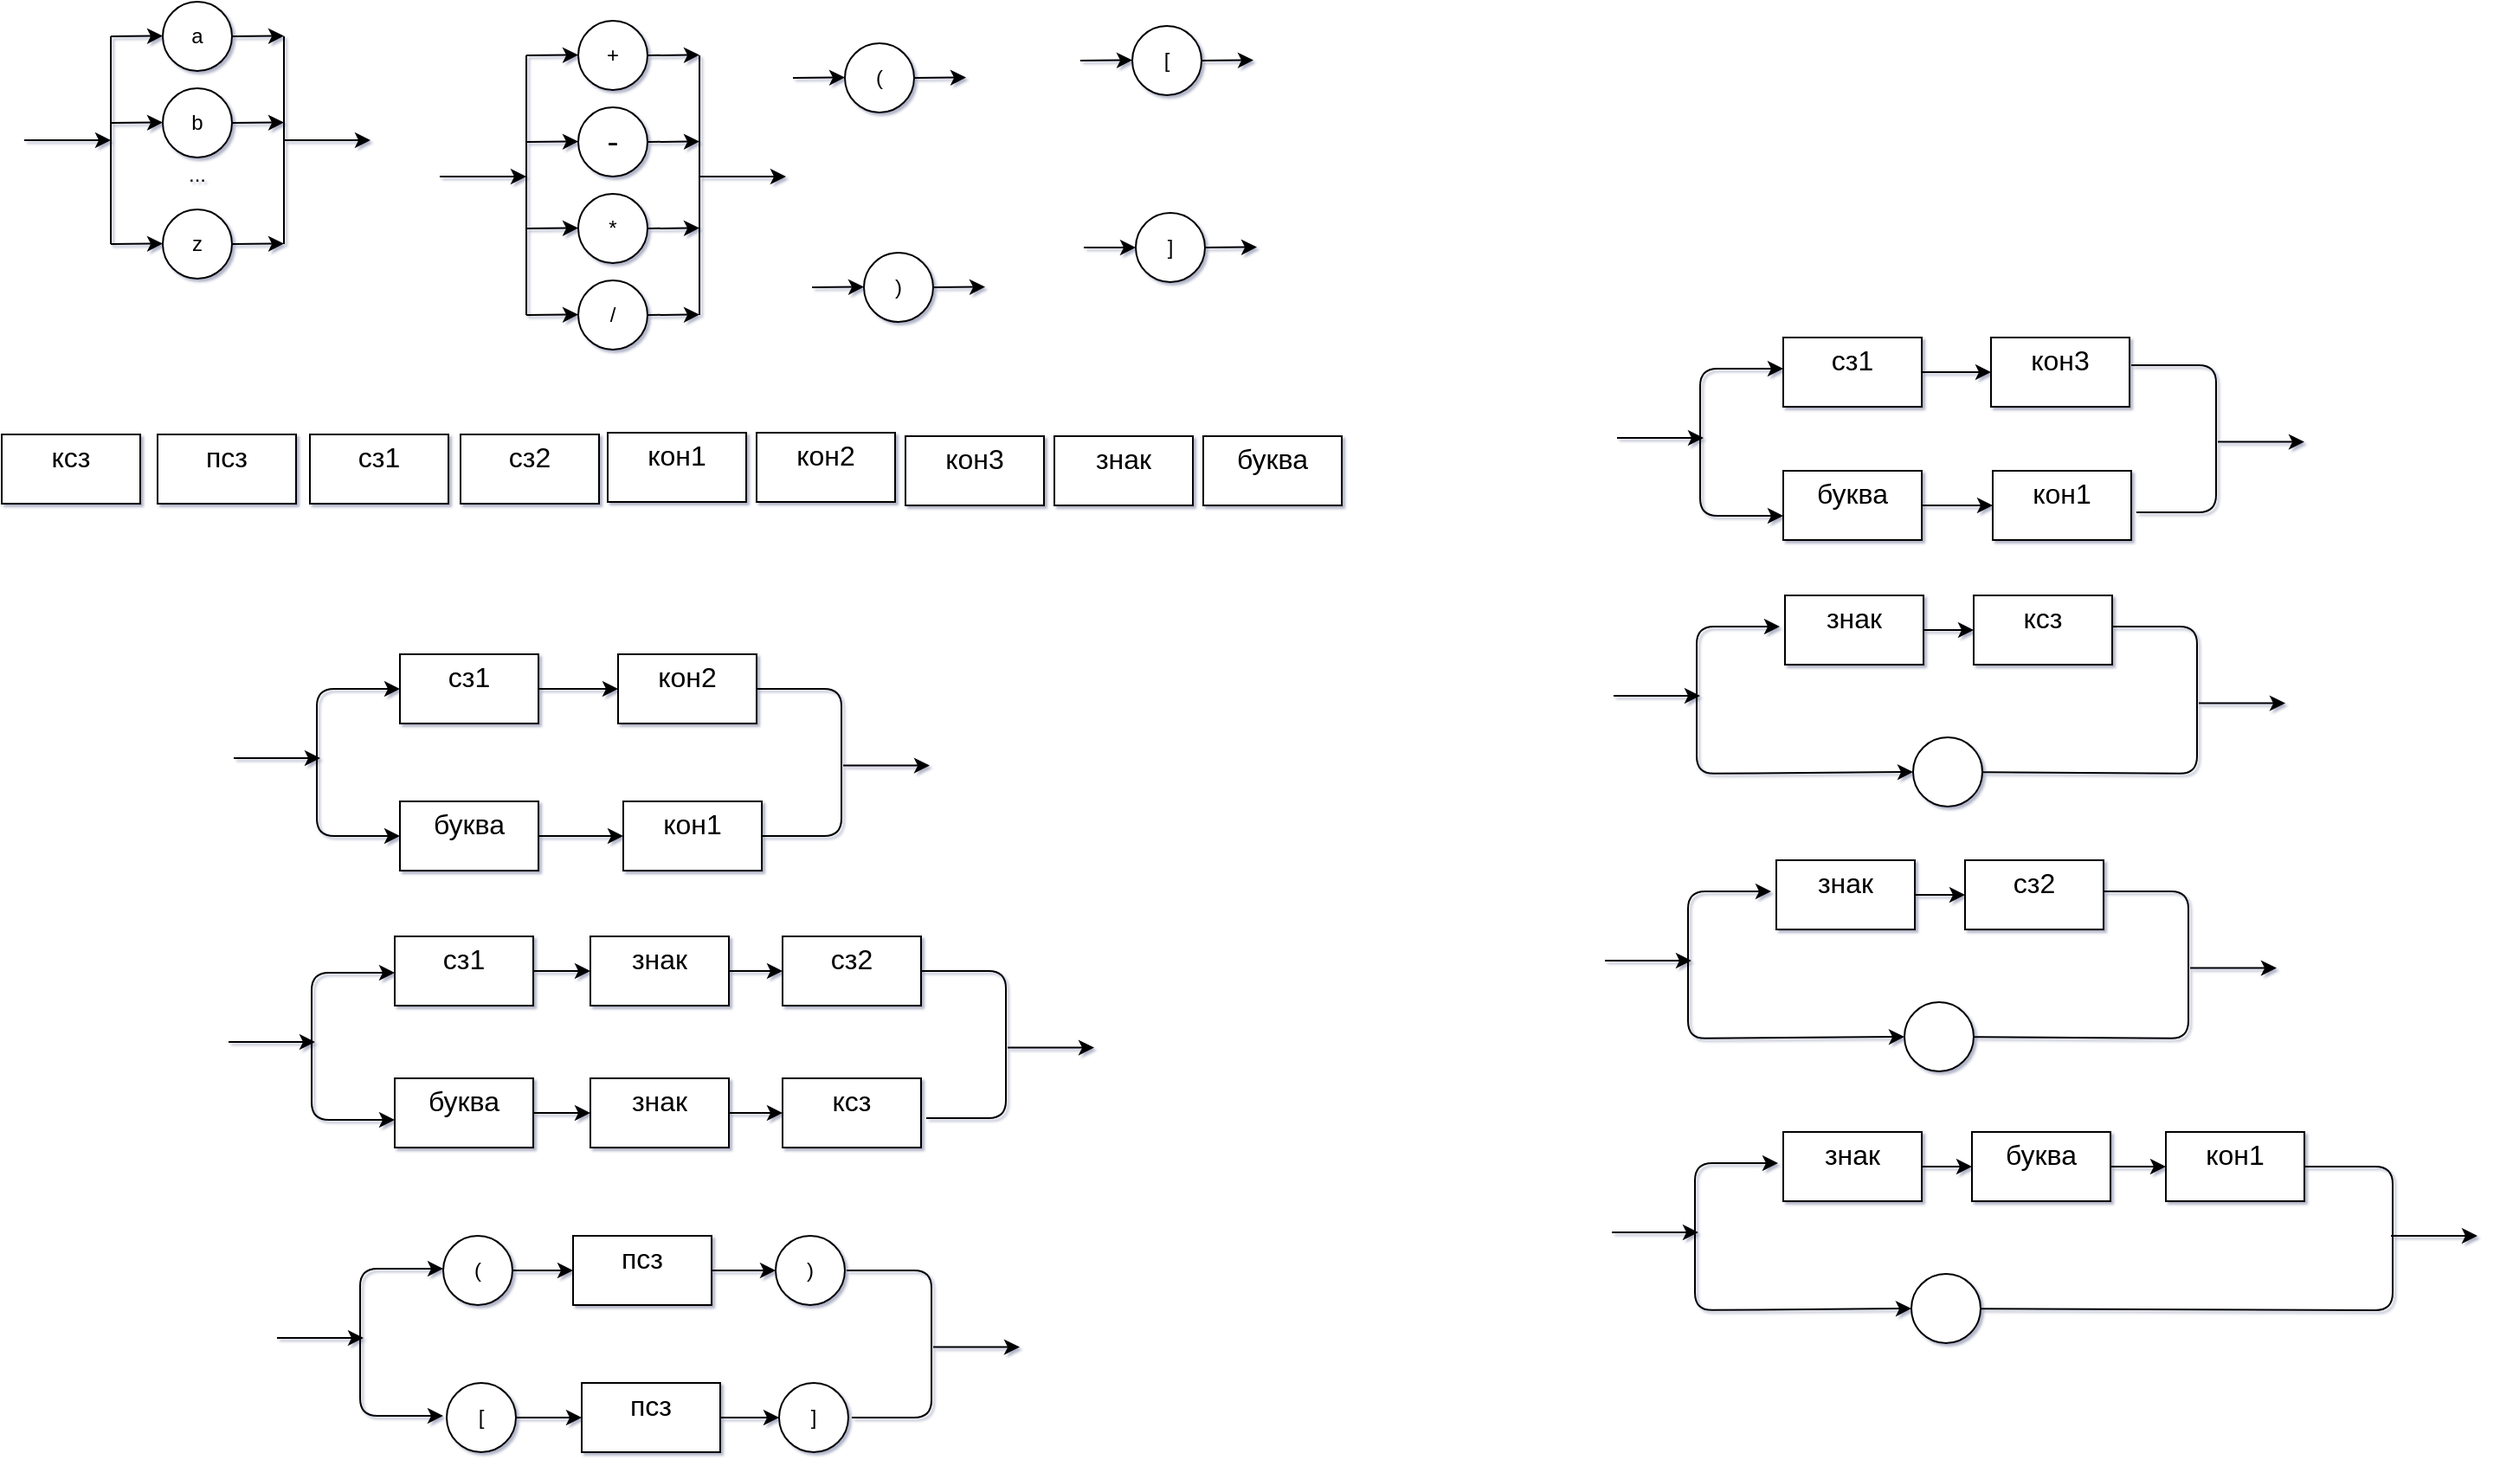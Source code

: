 <mxfile version="13.7.9" type="device"><diagram id="ZAW_GdzVcQ3ZPwXoO_nk" name="Page-1"><mxGraphModel dx="2426" dy="1402" grid="0" gridSize="10" guides="1" tooltips="1" connect="1" arrows="1" fold="1" page="1" pageScale="1" pageWidth="827" pageHeight="1169" math="0" shadow="1"><root><mxCell id="0"/><mxCell id="1" parent="0"/><mxCell id="lDn0PzPbqLueMXr40_GQ-1" value="a" style="ellipse;whiteSpace=wrap;html=1;aspect=fixed;" parent="1" vertex="1"><mxGeometry x="120" y="40" width="40" height="40" as="geometry"/></mxCell><mxCell id="lDn0PzPbqLueMXr40_GQ-2" value="b" style="ellipse;whiteSpace=wrap;html=1;aspect=fixed;" parent="1" vertex="1"><mxGeometry x="120" y="90" width="40" height="40" as="geometry"/></mxCell><mxCell id="lDn0PzPbqLueMXr40_GQ-3" value="z" style="ellipse;whiteSpace=wrap;html=1;aspect=fixed;" parent="1" vertex="1"><mxGeometry x="120" y="160" width="40" height="40" as="geometry"/></mxCell><mxCell id="lDn0PzPbqLueMXr40_GQ-4" value="+" style="ellipse;whiteSpace=wrap;html=1;aspect=fixed;" parent="1" vertex="1"><mxGeometry x="360" y="51" width="40" height="40" as="geometry"/></mxCell><mxCell id="lDn0PzPbqLueMXr40_GQ-5" value="&lt;font face=&quot;Times New Roman, serif&quot;&gt;&lt;span style=&quot;font-size: 18.667px&quot;&gt;-&lt;/span&gt;&lt;/font&gt;" style="ellipse;whiteSpace=wrap;html=1;aspect=fixed;" parent="1" vertex="1"><mxGeometry x="360" y="101" width="40" height="40" as="geometry"/></mxCell><mxCell id="lDn0PzPbqLueMXr40_GQ-6" value="*" style="ellipse;whiteSpace=wrap;html=1;aspect=fixed;" parent="1" vertex="1"><mxGeometry x="360" y="151" width="40" height="40" as="geometry"/></mxCell><mxCell id="lDn0PzPbqLueMXr40_GQ-7" value="/" style="ellipse;whiteSpace=wrap;html=1;aspect=fixed;" parent="1" vertex="1"><mxGeometry x="360" y="201" width="40" height="40" as="geometry"/></mxCell><mxCell id="lDn0PzPbqLueMXr40_GQ-8" value="..." style="text;html=1;strokeColor=none;fillColor=none;align=center;verticalAlign=middle;whiteSpace=wrap;rounded=0;" parent="1" vertex="1"><mxGeometry x="120" y="130" width="40" height="20" as="geometry"/></mxCell><mxCell id="lDn0PzPbqLueMXr40_GQ-9" value="" style="endArrow=classic;html=1;" parent="1" edge="1"><mxGeometry width="50" height="50" relative="1" as="geometry"><mxPoint x="40" y="120" as="sourcePoint"/><mxPoint x="90" y="120" as="targetPoint"/></mxGeometry></mxCell><mxCell id="lDn0PzPbqLueMXr40_GQ-10" value="" style="endArrow=classic;html=1;" parent="1" edge="1"><mxGeometry width="50" height="50" relative="1" as="geometry"><mxPoint x="90" y="180" as="sourcePoint"/><mxPoint x="120" y="179.76" as="targetPoint"/></mxGeometry></mxCell><mxCell id="lDn0PzPbqLueMXr40_GQ-11" value="" style="endArrow=classic;html=1;" parent="1" edge="1"><mxGeometry width="50" height="50" relative="1" as="geometry"><mxPoint x="160" y="180" as="sourcePoint"/><mxPoint x="190" y="179.76" as="targetPoint"/></mxGeometry></mxCell><mxCell id="lDn0PzPbqLueMXr40_GQ-12" value="" style="endArrow=classic;html=1;" parent="1" edge="1"><mxGeometry width="50" height="50" relative="1" as="geometry"><mxPoint x="90" y="110" as="sourcePoint"/><mxPoint x="120" y="109.76" as="targetPoint"/></mxGeometry></mxCell><mxCell id="lDn0PzPbqLueMXr40_GQ-13" value="" style="endArrow=classic;html=1;" parent="1" edge="1"><mxGeometry width="50" height="50" relative="1" as="geometry"><mxPoint x="160" y="110" as="sourcePoint"/><mxPoint x="190" y="109.76" as="targetPoint"/></mxGeometry></mxCell><mxCell id="lDn0PzPbqLueMXr40_GQ-14" value="" style="endArrow=classic;html=1;" parent="1" edge="1"><mxGeometry width="50" height="50" relative="1" as="geometry"><mxPoint x="90" y="60" as="sourcePoint"/><mxPoint x="120" y="59.76" as="targetPoint"/></mxGeometry></mxCell><mxCell id="lDn0PzPbqLueMXr40_GQ-15" value="" style="endArrow=classic;html=1;" parent="1" edge="1"><mxGeometry width="50" height="50" relative="1" as="geometry"><mxPoint x="160" y="60" as="sourcePoint"/><mxPoint x="190" y="59.76" as="targetPoint"/></mxGeometry></mxCell><mxCell id="lDn0PzPbqLueMXr40_GQ-16" value="" style="endArrow=none;html=1;" parent="1" edge="1"><mxGeometry width="50" height="50" relative="1" as="geometry"><mxPoint x="90" y="180" as="sourcePoint"/><mxPoint x="90" y="60" as="targetPoint"/></mxGeometry></mxCell><mxCell id="lDn0PzPbqLueMXr40_GQ-17" value="" style="endArrow=none;html=1;" parent="1" edge="1"><mxGeometry width="50" height="50" relative="1" as="geometry"><mxPoint x="190" y="180" as="sourcePoint"/><mxPoint x="190" y="60" as="targetPoint"/></mxGeometry></mxCell><mxCell id="lDn0PzPbqLueMXr40_GQ-18" value="" style="endArrow=classic;html=1;" parent="1" edge="1"><mxGeometry width="50" height="50" relative="1" as="geometry"><mxPoint x="190" y="120" as="sourcePoint"/><mxPoint x="240" y="120" as="targetPoint"/></mxGeometry></mxCell><mxCell id="lDn0PzPbqLueMXr40_GQ-19" value="" style="endArrow=classic;html=1;" parent="1" edge="1"><mxGeometry width="50" height="50" relative="1" as="geometry"><mxPoint x="280" y="141" as="sourcePoint"/><mxPoint x="330" y="141" as="targetPoint"/></mxGeometry></mxCell><mxCell id="lDn0PzPbqLueMXr40_GQ-20" value="" style="endArrow=classic;html=1;" parent="1" edge="1"><mxGeometry width="50" height="50" relative="1" as="geometry"><mxPoint x="430" y="141" as="sourcePoint"/><mxPoint x="480" y="141" as="targetPoint"/></mxGeometry></mxCell><mxCell id="lDn0PzPbqLueMXr40_GQ-21" value="" style="endArrow=none;html=1;" parent="1" edge="1"><mxGeometry width="50" height="50" relative="1" as="geometry"><mxPoint x="330" y="221" as="sourcePoint"/><mxPoint x="330" y="71" as="targetPoint"/></mxGeometry></mxCell><mxCell id="lDn0PzPbqLueMXr40_GQ-22" value="" style="endArrow=none;html=1;" parent="1" edge="1"><mxGeometry width="50" height="50" relative="1" as="geometry"><mxPoint x="430" y="221" as="sourcePoint"/><mxPoint x="430" y="71" as="targetPoint"/></mxGeometry></mxCell><mxCell id="lDn0PzPbqLueMXr40_GQ-23" value="" style="endArrow=classic;html=1;" parent="1" edge="1"><mxGeometry width="50" height="50" relative="1" as="geometry"><mxPoint x="330" y="71" as="sourcePoint"/><mxPoint x="360" y="70.76" as="targetPoint"/></mxGeometry></mxCell><mxCell id="lDn0PzPbqLueMXr40_GQ-24" value="" style="endArrow=classic;html=1;" parent="1" edge="1"><mxGeometry width="50" height="50" relative="1" as="geometry"><mxPoint x="400" y="71" as="sourcePoint"/><mxPoint x="430" y="70.76" as="targetPoint"/></mxGeometry></mxCell><mxCell id="lDn0PzPbqLueMXr40_GQ-25" value="" style="endArrow=classic;html=1;" parent="1" edge="1"><mxGeometry width="50" height="50" relative="1" as="geometry"><mxPoint x="330" y="121" as="sourcePoint"/><mxPoint x="360" y="120.76" as="targetPoint"/></mxGeometry></mxCell><mxCell id="lDn0PzPbqLueMXr40_GQ-26" value="" style="endArrow=classic;html=1;" parent="1" edge="1"><mxGeometry width="50" height="50" relative="1" as="geometry"><mxPoint x="400" y="121" as="sourcePoint"/><mxPoint x="430" y="120.76" as="targetPoint"/></mxGeometry></mxCell><mxCell id="lDn0PzPbqLueMXr40_GQ-27" value="" style="endArrow=classic;html=1;" parent="1" edge="1"><mxGeometry width="50" height="50" relative="1" as="geometry"><mxPoint x="330" y="171" as="sourcePoint"/><mxPoint x="360" y="170.76" as="targetPoint"/></mxGeometry></mxCell><mxCell id="lDn0PzPbqLueMXr40_GQ-28" value="" style="endArrow=classic;html=1;" parent="1" edge="1"><mxGeometry width="50" height="50" relative="1" as="geometry"><mxPoint x="400" y="171" as="sourcePoint"/><mxPoint x="430" y="170.76" as="targetPoint"/></mxGeometry></mxCell><mxCell id="lDn0PzPbqLueMXr40_GQ-29" value="" style="endArrow=classic;html=1;" parent="1" edge="1"><mxGeometry width="50" height="50" relative="1" as="geometry"><mxPoint x="330" y="221" as="sourcePoint"/><mxPoint x="360" y="220.76" as="targetPoint"/></mxGeometry></mxCell><mxCell id="lDn0PzPbqLueMXr40_GQ-30" value="" style="endArrow=classic;html=1;" parent="1" edge="1"><mxGeometry width="50" height="50" relative="1" as="geometry"><mxPoint x="400" y="221" as="sourcePoint"/><mxPoint x="430" y="220.76" as="targetPoint"/></mxGeometry></mxCell><mxCell id="lDn0PzPbqLueMXr40_GQ-60" value="]" style="ellipse;whiteSpace=wrap;html=1;aspect=fixed;" parent="1" vertex="1"><mxGeometry x="682" y="162" width="40" height="40" as="geometry"/></mxCell><mxCell id="lDn0PzPbqLueMXr40_GQ-62" value="" style="endArrow=classic;html=1;" parent="1" edge="1" target="lDn0PzPbqLueMXr40_GQ-60"><mxGeometry width="50" height="50" relative="1" as="geometry"><mxPoint x="652" y="182" as="sourcePoint"/><mxPoint x="682" y="181.76" as="targetPoint"/></mxGeometry></mxCell><mxCell id="lDn0PzPbqLueMXr40_GQ-63" value="" style="endArrow=classic;html=1;" parent="1" edge="1"><mxGeometry width="50" height="50" relative="1" as="geometry"><mxPoint x="722" y="182" as="sourcePoint"/><mxPoint x="752" y="181.76" as="targetPoint"/></mxGeometry></mxCell><mxCell id="oyiVpfk3BaWSmv396trV-1" value="[" style="ellipse;whiteSpace=wrap;html=1;aspect=fixed;" parent="1" vertex="1"><mxGeometry x="680" y="54" width="40" height="40" as="geometry"/></mxCell><mxCell id="oyiVpfk3BaWSmv396trV-2" value="" style="endArrow=classic;html=1;" parent="1" edge="1"><mxGeometry width="50" height="50" relative="1" as="geometry"><mxPoint x="650" y="74" as="sourcePoint"/><mxPoint x="680" y="73.76" as="targetPoint"/></mxGeometry></mxCell><mxCell id="oyiVpfk3BaWSmv396trV-3" value="" style="endArrow=classic;html=1;" parent="1" edge="1"><mxGeometry width="50" height="50" relative="1" as="geometry"><mxPoint x="720" y="74" as="sourcePoint"/><mxPoint x="750" y="73.76" as="targetPoint"/></mxGeometry></mxCell><mxCell id="oyiVpfk3BaWSmv396trV-4" value="(" style="ellipse;whiteSpace=wrap;html=1;aspect=fixed;" parent="1" vertex="1"><mxGeometry x="514" y="64" width="40" height="40" as="geometry"/></mxCell><mxCell id="oyiVpfk3BaWSmv396trV-5" value="" style="endArrow=classic;html=1;" parent="1" edge="1"><mxGeometry width="50" height="50" relative="1" as="geometry"><mxPoint x="484" y="84" as="sourcePoint"/><mxPoint x="514" y="83.76" as="targetPoint"/></mxGeometry></mxCell><mxCell id="oyiVpfk3BaWSmv396trV-6" value="" style="endArrow=classic;html=1;" parent="1" edge="1"><mxGeometry width="50" height="50" relative="1" as="geometry"><mxPoint x="554" y="84" as="sourcePoint"/><mxPoint x="584" y="83.76" as="targetPoint"/></mxGeometry></mxCell><mxCell id="oyiVpfk3BaWSmv396trV-7" value=")" style="ellipse;whiteSpace=wrap;html=1;aspect=fixed;" parent="1" vertex="1"><mxGeometry x="525" y="185" width="40" height="40" as="geometry"/></mxCell><mxCell id="oyiVpfk3BaWSmv396trV-8" value="" style="endArrow=classic;html=1;" parent="1" edge="1"><mxGeometry width="50" height="50" relative="1" as="geometry"><mxPoint x="495" y="205" as="sourcePoint"/><mxPoint x="525" y="204.76" as="targetPoint"/></mxGeometry></mxCell><mxCell id="oyiVpfk3BaWSmv396trV-9" value="" style="endArrow=classic;html=1;" parent="1" edge="1"><mxGeometry width="50" height="50" relative="1" as="geometry"><mxPoint x="565" y="205" as="sourcePoint"/><mxPoint x="595" y="204.76" as="targetPoint"/></mxGeometry></mxCell><mxCell id="oyiVpfk3BaWSmv396trV-60" value="&#10;&lt;span style=&quot;font-size: 12pt; font-family: consolas, sans-serif; color: rgb(0, 0, 0); background-color: rgb(255, 255, 255); font-weight: 400; font-style: normal; font-variant: normal; text-decoration: none; vertical-align: baseline;&quot; id=&quot;docs-internal-guid-e6ded635-7fff-7c97-4fe7-0f69b49a0258&quot;&gt;буква&lt;/span&gt;&#10;&#10;" style="rounded=0;whiteSpace=wrap;html=1;fontColor=#000000;" parent="1" vertex="1"><mxGeometry x="721" y="291" width="80" height="40" as="geometry"/></mxCell><mxCell id="KUT76M-WRx5PDqLx3Q-q-2" value="&#10;&lt;span style=&quot;font-size: 12pt; font-family: consolas, sans-serif; color: rgb(0, 0, 0); background-color: rgb(255, 255, 255); font-weight: 400; font-style: normal; font-variant: normal; text-decoration: none; vertical-align: baseline;&quot; id=&quot;docs-internal-guid-adf363ed-7fff-7112-d905-2560e74050c3&quot;&gt;знак&lt;/span&gt;&#10;&#10;" style="rounded=0;whiteSpace=wrap;html=1;fontColor=#000000;" vertex="1" parent="1"><mxGeometry x="635" y="291" width="80" height="40" as="geometry"/></mxCell><mxCell id="KUT76M-WRx5PDqLx3Q-q-3" value="&#10;&lt;span style=&quot;font-size: 12pt; font-family: consolas, sans-serif; color: rgb(0, 0, 0); background-color: rgb(255, 255, 255); font-weight: 400; font-style: normal; font-variant: normal; text-decoration: none; vertical-align: baseline;&quot; id=&quot;docs-internal-guid-39f06777-7fff-64f9-f02d-fbd43a89184a&quot;&gt;кон3&lt;/span&gt;&#10;&#10;" style="rounded=0;whiteSpace=wrap;html=1;fontColor=#000000;" vertex="1" parent="1"><mxGeometry x="549" y="291" width="80" height="40" as="geometry"/></mxCell><mxCell id="KUT76M-WRx5PDqLx3Q-q-4" value="&#10;&lt;span style=&quot;font-size: 12pt; font-family: consolas, sans-serif; color: rgb(0, 0, 0); background-color: rgb(255, 255, 255); font-weight: 400; font-style: normal; font-variant: normal; text-decoration: none; vertical-align: baseline;&quot; id=&quot;docs-internal-guid-4b0db1af-7fff-5790-8f59-0e461932b510&quot;&gt;кон2&lt;/span&gt;&#10;&#10;" style="rounded=0;whiteSpace=wrap;html=1;fontColor=#000000;" vertex="1" parent="1"><mxGeometry x="463" y="289" width="80" height="40" as="geometry"/></mxCell><mxCell id="KUT76M-WRx5PDqLx3Q-q-5" value="&#10;&lt;span style=&quot;font-size: 12pt; font-family: consolas, sans-serif; color: rgb(0, 0, 0); background-color: rgb(255, 255, 255); font-weight: 400; font-style: normal; font-variant: normal; text-decoration: none; vertical-align: baseline;&quot; id=&quot;docs-internal-guid-61bcd416-7fff-42da-0c19-99ba8274599f&quot;&gt;кон1&lt;/span&gt;&#10;&#10;" style="rounded=0;whiteSpace=wrap;html=1;fontColor=#000000;" vertex="1" parent="1"><mxGeometry x="377" y="289" width="80" height="40" as="geometry"/></mxCell><mxCell id="KUT76M-WRx5PDqLx3Q-q-6" value="&#10;&lt;span style=&quot;font-size: 12pt; font-family: consolas, sans-serif; color: rgb(0, 0, 0); background-color: rgb(255, 255, 255); font-weight: 400; font-style: normal; font-variant: normal; text-decoration: none; vertical-align: baseline;&quot; id=&quot;docs-internal-guid-6f93fe0c-7fff-386e-f7d0-4da155a4f0d0&quot;&gt;сз2&lt;/span&gt;&#10;&#10;" style="rounded=0;whiteSpace=wrap;html=1;fontColor=#000000;" vertex="1" parent="1"><mxGeometry x="292" y="290" width="80" height="40" as="geometry"/></mxCell><mxCell id="KUT76M-WRx5PDqLx3Q-q-7" value="&#10;&lt;span style=&quot;font-size: 12pt; font-family: consolas, sans-serif; color: rgb(0, 0, 0); background-color: rgb(255, 255, 255); font-weight: 400; font-style: normal; font-variant: normal; text-decoration: none; vertical-align: baseline;&quot; id=&quot;docs-internal-guid-2b67332c-7fff-2e01-55c8-fe7414b373fe&quot;&gt;сз1&lt;/span&gt;&#10;&#10;" style="rounded=0;whiteSpace=wrap;html=1;fontColor=#000000;" vertex="1" parent="1"><mxGeometry x="205" y="290" width="80" height="40" as="geometry"/></mxCell><mxCell id="KUT76M-WRx5PDqLx3Q-q-8" value="&#10;&lt;span style=&quot;font-size: 12pt; font-family: consolas, sans-serif; color: rgb(0, 0, 0); background-color: rgb(255, 255, 255); font-weight: 400; font-style: normal; font-variant: normal; text-decoration: none; vertical-align: baseline;&quot; id=&quot;docs-internal-guid-a9e805e3-7fff-1411-5f36-aa81bea9cbd6&quot;&gt;ксз&lt;/span&gt;&#10;&#10;" style="rounded=0;whiteSpace=wrap;html=1;fontColor=#000000;" vertex="1" parent="1"><mxGeometry x="27" y="290" width="80" height="40" as="geometry"/></mxCell><mxCell id="KUT76M-WRx5PDqLx3Q-q-9" value="&#10;&lt;span style=&quot;font-size: 12pt; font-family: consolas, sans-serif; color: rgb(0, 0, 0); background-color: rgb(255, 255, 255); font-weight: 400; font-style: normal; font-variant: normal; text-decoration: none; vertical-align: baseline;&quot; id=&quot;docs-internal-guid-2791c7e7-7fff-20ea-0296-cf961fd9c523&quot;&gt;псз&lt;/span&gt;&#10;&#10;" style="rounded=0;whiteSpace=wrap;html=1;fontColor=#000000;" vertex="1" parent="1"><mxGeometry x="117" y="290" width="80" height="40" as="geometry"/></mxCell><mxCell id="KUT76M-WRx5PDqLx3Q-q-15" style="edgeStyle=orthogonalEdgeStyle;rounded=0;orthogonalLoop=1;jettySize=auto;html=1;" edge="1" parent="1" source="KUT76M-WRx5PDqLx3Q-q-10" target="KUT76M-WRx5PDqLx3Q-q-12"><mxGeometry relative="1" as="geometry"/></mxCell><mxCell id="KUT76M-WRx5PDqLx3Q-q-10" value="&#10;&lt;span style=&quot;font-size: 12pt; font-family: consolas, sans-serif; color: rgb(0, 0, 0); background-color: rgb(255, 255, 255); font-weight: 400; font-style: normal; font-variant: normal; text-decoration: none; vertical-align: baseline;&quot; id=&quot;docs-internal-guid-2b67332c-7fff-2e01-55c8-fe7414b373fe&quot;&gt;сз1&lt;/span&gt;&#10;&#10;" style="rounded=0;whiteSpace=wrap;html=1;fontColor=#000000;" vertex="1" parent="1"><mxGeometry x="257" y="417" width="80" height="40" as="geometry"/></mxCell><mxCell id="KUT76M-WRx5PDqLx3Q-q-12" value="&#10;&lt;span style=&quot;font-size: 12pt; font-family: consolas, sans-serif; color: rgb(0, 0, 0); background-color: rgb(255, 255, 255); font-weight: 400; font-style: normal; font-variant: normal; text-decoration: none; vertical-align: baseline;&quot; id=&quot;docs-internal-guid-4b0db1af-7fff-5790-8f59-0e461932b510&quot;&gt;кон2&lt;/span&gt;&#10;&#10;" style="rounded=0;whiteSpace=wrap;html=1;fontColor=#000000;" vertex="1" parent="1"><mxGeometry x="383" y="417" width="80" height="40" as="geometry"/></mxCell><mxCell id="KUT76M-WRx5PDqLx3Q-q-16" style="edgeStyle=orthogonalEdgeStyle;rounded=0;orthogonalLoop=1;jettySize=auto;html=1;entryX=0;entryY=0.5;entryDx=0;entryDy=0;" edge="1" parent="1" source="KUT76M-WRx5PDqLx3Q-q-13" target="KUT76M-WRx5PDqLx3Q-q-14"><mxGeometry relative="1" as="geometry"/></mxCell><mxCell id="KUT76M-WRx5PDqLx3Q-q-13" value="&#10;&lt;span style=&quot;font-size: 12pt; font-family: consolas, sans-serif; color: rgb(0, 0, 0); background-color: rgb(255, 255, 255); font-weight: 400; font-style: normal; font-variant: normal; text-decoration: none; vertical-align: baseline;&quot; id=&quot;docs-internal-guid-e6ded635-7fff-7c97-4fe7-0f69b49a0258&quot;&gt;буква&lt;/span&gt;&#10;&#10;" style="rounded=0;whiteSpace=wrap;html=1;fontColor=#000000;" vertex="1" parent="1"><mxGeometry x="257" y="502" width="80" height="40" as="geometry"/></mxCell><mxCell id="KUT76M-WRx5PDqLx3Q-q-14" value="&#10;&lt;span style=&quot;font-size: 12pt; font-family: consolas, sans-serif; color: rgb(0, 0, 0); background-color: rgb(255, 255, 255); font-weight: 400; font-style: normal; font-variant: normal; text-decoration: none; vertical-align: baseline;&quot; id=&quot;docs-internal-guid-61bcd416-7fff-42da-0c19-99ba8274599f&quot;&gt;кон1&lt;/span&gt;&#10;&#10;" style="rounded=0;whiteSpace=wrap;html=1;fontColor=#000000;" vertex="1" parent="1"><mxGeometry x="386" y="502" width="80" height="40" as="geometry"/></mxCell><mxCell id="KUT76M-WRx5PDqLx3Q-q-17" value="" style="endArrow=classic;html=1;" edge="1" parent="1"><mxGeometry width="50" height="50" relative="1" as="geometry"><mxPoint x="161" y="477" as="sourcePoint"/><mxPoint x="211" y="477" as="targetPoint"/></mxGeometry></mxCell><mxCell id="KUT76M-WRx5PDqLx3Q-q-18" value="" style="endArrow=classic;startArrow=classic;html=1;entryX=0;entryY=0.5;entryDx=0;entryDy=0;exitX=0;exitY=0.5;exitDx=0;exitDy=0;" edge="1" parent="1" source="KUT76M-WRx5PDqLx3Q-q-13" target="KUT76M-WRx5PDqLx3Q-q-10"><mxGeometry width="50" height="50" relative="1" as="geometry"><mxPoint x="170" y="406" as="sourcePoint"/><mxPoint x="220" y="356" as="targetPoint"/><Array as="points"><mxPoint x="209" y="522"/><mxPoint x="209" y="476"/><mxPoint x="209" y="437"/></Array></mxGeometry></mxCell><mxCell id="KUT76M-WRx5PDqLx3Q-q-19" value="" style="endArrow=none;html=1;entryX=1;entryY=0.5;entryDx=0;entryDy=0;exitX=1;exitY=0.5;exitDx=0;exitDy=0;" edge="1" parent="1" source="KUT76M-WRx5PDqLx3Q-q-14" target="KUT76M-WRx5PDqLx3Q-q-12"><mxGeometry width="50" height="50" relative="1" as="geometry"><mxPoint x="479" y="505" as="sourcePoint"/><mxPoint x="529" y="455" as="targetPoint"/><Array as="points"><mxPoint x="512" y="522"/><mxPoint x="512" y="437"/></Array></mxGeometry></mxCell><mxCell id="KUT76M-WRx5PDqLx3Q-q-20" value="" style="endArrow=classic;html=1;" edge="1" parent="1"><mxGeometry width="50" height="50" relative="1" as="geometry"><mxPoint x="513" y="481.31" as="sourcePoint"/><mxPoint x="563" y="481.31" as="targetPoint"/></mxGeometry></mxCell><mxCell id="KUT76M-WRx5PDqLx3Q-q-24" style="edgeStyle=orthogonalEdgeStyle;rounded=0;orthogonalLoop=1;jettySize=auto;html=1;entryX=0;entryY=0.5;entryDx=0;entryDy=0;" edge="1" parent="1" source="KUT76M-WRx5PDqLx3Q-q-21" target="KUT76M-WRx5PDqLx3Q-q-22"><mxGeometry relative="1" as="geometry"/></mxCell><mxCell id="KUT76M-WRx5PDqLx3Q-q-21" value="&#10;&lt;span style=&quot;font-size: 12pt; font-family: consolas, sans-serif; color: rgb(0, 0, 0); background-color: rgb(255, 255, 255); font-weight: 400; font-style: normal; font-variant: normal; text-decoration: none; vertical-align: baseline;&quot; id=&quot;docs-internal-guid-2b67332c-7fff-2e01-55c8-fe7414b373fe&quot;&gt;сз1&lt;/span&gt;&#10;&#10;" style="rounded=0;whiteSpace=wrap;html=1;fontColor=#000000;" vertex="1" parent="1"><mxGeometry x="254" y="580" width="80" height="40" as="geometry"/></mxCell><mxCell id="KUT76M-WRx5PDqLx3Q-q-25" style="edgeStyle=orthogonalEdgeStyle;rounded=0;orthogonalLoop=1;jettySize=auto;html=1;entryX=0;entryY=0.5;entryDx=0;entryDy=0;" edge="1" parent="1" source="KUT76M-WRx5PDqLx3Q-q-22" target="KUT76M-WRx5PDqLx3Q-q-23"><mxGeometry relative="1" as="geometry"/></mxCell><mxCell id="KUT76M-WRx5PDqLx3Q-q-22" value="&#10;&lt;span style=&quot;font-size: 12pt; font-family: consolas, sans-serif; color: rgb(0, 0, 0); background-color: rgb(255, 255, 255); font-weight: 400; font-style: normal; font-variant: normal; text-decoration: none; vertical-align: baseline;&quot; id=&quot;docs-internal-guid-adf363ed-7fff-7112-d905-2560e74050c3&quot;&gt;знак&lt;/span&gt;&#10;&#10;" style="rounded=0;whiteSpace=wrap;html=1;fontColor=#000000;" vertex="1" parent="1"><mxGeometry x="367" y="580" width="80" height="40" as="geometry"/></mxCell><mxCell id="KUT76M-WRx5PDqLx3Q-q-23" value="&#10;&lt;span style=&quot;font-size: 12pt; font-family: consolas, sans-serif; color: rgb(0, 0, 0); background-color: rgb(255, 255, 255); font-weight: 400; font-style: normal; font-variant: normal; text-decoration: none; vertical-align: baseline;&quot; id=&quot;docs-internal-guid-6f93fe0c-7fff-386e-f7d0-4da155a4f0d0&quot;&gt;сз2&lt;/span&gt;&#10;&#10;" style="rounded=0;whiteSpace=wrap;html=1;fontColor=#000000;" vertex="1" parent="1"><mxGeometry x="478" y="580" width="80" height="40" as="geometry"/></mxCell><mxCell id="KUT76M-WRx5PDqLx3Q-q-31" style="edgeStyle=orthogonalEdgeStyle;rounded=0;orthogonalLoop=1;jettySize=auto;html=1;" edge="1" parent="1" source="KUT76M-WRx5PDqLx3Q-q-26" target="KUT76M-WRx5PDqLx3Q-q-29"><mxGeometry relative="1" as="geometry"/></mxCell><mxCell id="KUT76M-WRx5PDqLx3Q-q-26" value="&#10;&lt;span style=&quot;font-size: 12pt; font-family: consolas, sans-serif; color: rgb(0, 0, 0); background-color: rgb(255, 255, 255); font-weight: 400; font-style: normal; font-variant: normal; text-decoration: none; vertical-align: baseline;&quot; id=&quot;docs-internal-guid-e6ded635-7fff-7c97-4fe7-0f69b49a0258&quot;&gt;буква&lt;/span&gt;&#10;&#10;" style="rounded=0;whiteSpace=wrap;html=1;fontColor=#000000;" vertex="1" parent="1"><mxGeometry x="254" y="662" width="80" height="40" as="geometry"/></mxCell><mxCell id="KUT76M-WRx5PDqLx3Q-q-32" style="edgeStyle=orthogonalEdgeStyle;rounded=0;orthogonalLoop=1;jettySize=auto;html=1;" edge="1" parent="1" source="KUT76M-WRx5PDqLx3Q-q-29" target="KUT76M-WRx5PDqLx3Q-q-30"><mxGeometry relative="1" as="geometry"/></mxCell><mxCell id="KUT76M-WRx5PDqLx3Q-q-29" value="&#10;&lt;span style=&quot;font-size: 12pt; font-family: consolas, sans-serif; color: rgb(0, 0, 0); background-color: rgb(255, 255, 255); font-weight: 400; font-style: normal; font-variant: normal; text-decoration: none; vertical-align: baseline;&quot; id=&quot;docs-internal-guid-adf363ed-7fff-7112-d905-2560e74050c3&quot;&gt;знак&lt;/span&gt;&#10;&#10;" style="rounded=0;whiteSpace=wrap;html=1;fontColor=#000000;" vertex="1" parent="1"><mxGeometry x="367" y="662" width="80" height="40" as="geometry"/></mxCell><mxCell id="KUT76M-WRx5PDqLx3Q-q-30" value="&#10;&lt;span style=&quot;font-size: 12pt; font-family: consolas, sans-serif; color: rgb(0, 0, 0); background-color: rgb(255, 255, 255); font-weight: 400; font-style: normal; font-variant: normal; text-decoration: none; vertical-align: baseline;&quot; id=&quot;docs-internal-guid-a9e805e3-7fff-1411-5f36-aa81bea9cbd6&quot;&gt;ксз&lt;/span&gt;&#10;&#10;" style="rounded=0;whiteSpace=wrap;html=1;fontColor=#000000;" vertex="1" parent="1"><mxGeometry x="478" y="662" width="80" height="40" as="geometry"/></mxCell><mxCell id="KUT76M-WRx5PDqLx3Q-q-33" value="" style="endArrow=none;html=1;entryX=1;entryY=0.5;entryDx=0;entryDy=0;exitX=1;exitY=0.5;exitDx=0;exitDy=0;" edge="1" parent="1"><mxGeometry width="50" height="50" relative="1" as="geometry"><mxPoint x="561" y="685" as="sourcePoint"/><mxPoint x="558.0" y="600" as="targetPoint"/><Array as="points"><mxPoint x="607" y="685"/><mxPoint x="607" y="600"/></Array></mxGeometry></mxCell><mxCell id="KUT76M-WRx5PDqLx3Q-q-34" value="" style="endArrow=classic;html=1;" edge="1" parent="1"><mxGeometry width="50" height="50" relative="1" as="geometry"><mxPoint x="608.0" y="644.31" as="sourcePoint"/><mxPoint x="658.0" y="644.31" as="targetPoint"/></mxGeometry></mxCell><mxCell id="KUT76M-WRx5PDqLx3Q-q-35" value="" style="endArrow=classic;html=1;" edge="1" parent="1"><mxGeometry width="50" height="50" relative="1" as="geometry"><mxPoint x="158" y="641" as="sourcePoint"/><mxPoint x="208" y="641" as="targetPoint"/></mxGeometry></mxCell><mxCell id="KUT76M-WRx5PDqLx3Q-q-36" value="" style="endArrow=classic;startArrow=classic;html=1;entryX=0;entryY=0.5;entryDx=0;entryDy=0;exitX=0;exitY=0.5;exitDx=0;exitDy=0;" edge="1" parent="1"><mxGeometry width="50" height="50" relative="1" as="geometry"><mxPoint x="254" y="686" as="sourcePoint"/><mxPoint x="254" y="601" as="targetPoint"/><Array as="points"><mxPoint x="206" y="686"/><mxPoint x="206" y="640"/><mxPoint x="206" y="601"/></Array></mxGeometry></mxCell><mxCell id="KUT76M-WRx5PDqLx3Q-q-47" style="edgeStyle=orthogonalEdgeStyle;rounded=0;orthogonalLoop=1;jettySize=auto;html=1;entryX=0;entryY=0.5;entryDx=0;entryDy=0;" edge="1" parent="1" source="KUT76M-WRx5PDqLx3Q-q-40" target="KUT76M-WRx5PDqLx3Q-q-44"><mxGeometry relative="1" as="geometry"/></mxCell><mxCell id="KUT76M-WRx5PDqLx3Q-q-40" value="&#10;&lt;span style=&quot;font-size: 12pt; font-family: consolas, sans-serif; color: rgb(0, 0, 0); background-color: rgb(255, 255, 255); font-weight: 400; font-style: normal; font-variant: normal; text-decoration: none; vertical-align: baseline;&quot; id=&quot;docs-internal-guid-2791c7e7-7fff-20ea-0296-cf961fd9c523&quot;&gt;псз&lt;/span&gt;&#10;&#10;" style="rounded=0;whiteSpace=wrap;html=1;fontColor=#000000;" vertex="1" parent="1"><mxGeometry x="357" y="753" width="80" height="40" as="geometry"/></mxCell><mxCell id="KUT76M-WRx5PDqLx3Q-q-49" style="edgeStyle=orthogonalEdgeStyle;rounded=0;orthogonalLoop=1;jettySize=auto;html=1;entryX=0;entryY=0.5;entryDx=0;entryDy=0;" edge="1" parent="1" source="KUT76M-WRx5PDqLx3Q-q-41" target="KUT76M-WRx5PDqLx3Q-q-43"><mxGeometry relative="1" as="geometry"/></mxCell><mxCell id="KUT76M-WRx5PDqLx3Q-q-41" value="&#10;&lt;span style=&quot;font-size: 12pt; font-family: consolas, sans-serif; color: rgb(0, 0, 0); background-color: rgb(255, 255, 255); font-weight: 400; font-style: normal; font-variant: normal; text-decoration: none; vertical-align: baseline;&quot; id=&quot;docs-internal-guid-2791c7e7-7fff-20ea-0296-cf961fd9c523&quot;&gt;псз&lt;/span&gt;&#10;&#10;" style="rounded=0;whiteSpace=wrap;html=1;fontColor=#000000;" vertex="1" parent="1"><mxGeometry x="362" y="838" width="80" height="40" as="geometry"/></mxCell><mxCell id="KUT76M-WRx5PDqLx3Q-q-46" style="edgeStyle=orthogonalEdgeStyle;rounded=0;orthogonalLoop=1;jettySize=auto;html=1;" edge="1" parent="1" source="KUT76M-WRx5PDqLx3Q-q-42" target="KUT76M-WRx5PDqLx3Q-q-40"><mxGeometry relative="1" as="geometry"/></mxCell><mxCell id="KUT76M-WRx5PDqLx3Q-q-42" value="(" style="ellipse;whiteSpace=wrap;html=1;aspect=fixed;" vertex="1" parent="1"><mxGeometry x="282" y="753" width="40" height="40" as="geometry"/></mxCell><mxCell id="KUT76M-WRx5PDqLx3Q-q-43" value="]" style="ellipse;whiteSpace=wrap;html=1;aspect=fixed;" vertex="1" parent="1"><mxGeometry x="476" y="838" width="40" height="40" as="geometry"/></mxCell><mxCell id="KUT76M-WRx5PDqLx3Q-q-44" value=")" style="ellipse;whiteSpace=wrap;html=1;aspect=fixed;" vertex="1" parent="1"><mxGeometry x="474" y="753" width="40" height="40" as="geometry"/></mxCell><mxCell id="KUT76M-WRx5PDqLx3Q-q-48" style="edgeStyle=orthogonalEdgeStyle;rounded=0;orthogonalLoop=1;jettySize=auto;html=1;" edge="1" parent="1" source="KUT76M-WRx5PDqLx3Q-q-45" target="KUT76M-WRx5PDqLx3Q-q-41"><mxGeometry relative="1" as="geometry"/></mxCell><mxCell id="KUT76M-WRx5PDqLx3Q-q-45" value="[" style="ellipse;whiteSpace=wrap;html=1;aspect=fixed;" vertex="1" parent="1"><mxGeometry x="284" y="838" width="40" height="40" as="geometry"/></mxCell><mxCell id="KUT76M-WRx5PDqLx3Q-q-50" value="" style="endArrow=none;html=1;entryX=1;entryY=0.5;entryDx=0;entryDy=0;exitX=1;exitY=0.5;exitDx=0;exitDy=0;" edge="1" parent="1"><mxGeometry width="50" height="50" relative="1" as="geometry"><mxPoint x="518.0" y="858" as="sourcePoint"/><mxPoint x="515.0" y="773" as="targetPoint"/><Array as="points"><mxPoint x="564" y="858"/><mxPoint x="564" y="773"/></Array></mxGeometry></mxCell><mxCell id="KUT76M-WRx5PDqLx3Q-q-51" value="" style="endArrow=classic;html=1;" edge="1" parent="1"><mxGeometry width="50" height="50" relative="1" as="geometry"><mxPoint x="565.0" y="817.31" as="sourcePoint"/><mxPoint x="615" y="817.31" as="targetPoint"/></mxGeometry></mxCell><mxCell id="KUT76M-WRx5PDqLx3Q-q-52" value="" style="endArrow=classic;html=1;" edge="1" parent="1"><mxGeometry width="50" height="50" relative="1" as="geometry"><mxPoint x="186" y="812.0" as="sourcePoint"/><mxPoint x="236" y="812.0" as="targetPoint"/></mxGeometry></mxCell><mxCell id="KUT76M-WRx5PDqLx3Q-q-53" value="" style="endArrow=classic;startArrow=classic;html=1;entryX=0;entryY=0.5;entryDx=0;entryDy=0;exitX=0;exitY=0.5;exitDx=0;exitDy=0;" edge="1" parent="1"><mxGeometry width="50" height="50" relative="1" as="geometry"><mxPoint x="282" y="857.0" as="sourcePoint"/><mxPoint x="282" y="772.0" as="targetPoint"/><Array as="points"><mxPoint x="234" y="857"/><mxPoint x="234" y="811"/><mxPoint x="234" y="772"/></Array></mxGeometry></mxCell><mxCell id="KUT76M-WRx5PDqLx3Q-q-62" style="edgeStyle=orthogonalEdgeStyle;rounded=0;orthogonalLoop=1;jettySize=auto;html=1;" edge="1" parent="1" source="KUT76M-WRx5PDqLx3Q-q-54" target="KUT76M-WRx5PDqLx3Q-q-55"><mxGeometry relative="1" as="geometry"/></mxCell><mxCell id="KUT76M-WRx5PDqLx3Q-q-54" value="&#10;&lt;span style=&quot;font-size: 12pt; font-family: consolas, sans-serif; color: rgb(0, 0, 0); background-color: rgb(255, 255, 255); font-weight: 400; font-style: normal; font-variant: normal; text-decoration: none; vertical-align: baseline;&quot; id=&quot;docs-internal-guid-2b67332c-7fff-2e01-55c8-fe7414b373fe&quot;&gt;сз1&lt;/span&gt;&#10;&#10;" style="rounded=0;whiteSpace=wrap;html=1;fontColor=#000000;" vertex="1" parent="1"><mxGeometry x="1056" y="234" width="80" height="40" as="geometry"/></mxCell><mxCell id="KUT76M-WRx5PDqLx3Q-q-55" value="&#10;&lt;span style=&quot;font-size: 12pt; font-family: consolas, sans-serif; color: rgb(0, 0, 0); background-color: rgb(255, 255, 255); font-weight: 400; font-style: normal; font-variant: normal; text-decoration: none; vertical-align: baseline;&quot; id=&quot;docs-internal-guid-39f06777-7fff-64f9-f02d-fbd43a89184a&quot;&gt;кон3&lt;/span&gt;&#10;&#10;" style="rounded=0;whiteSpace=wrap;html=1;fontColor=#000000;" vertex="1" parent="1"><mxGeometry x="1176" y="234" width="80" height="40" as="geometry"/></mxCell><mxCell id="KUT76M-WRx5PDqLx3Q-q-56" value="&#10;&lt;span style=&quot;font-size: 12pt; font-family: consolas, sans-serif; color: rgb(0, 0, 0); background-color: rgb(255, 255, 255); font-weight: 400; font-style: normal; font-variant: normal; text-decoration: none; vertical-align: baseline;&quot; id=&quot;docs-internal-guid-61bcd416-7fff-42da-0c19-99ba8274599f&quot;&gt;кон1&lt;/span&gt;&#10;&#10;" style="rounded=0;whiteSpace=wrap;html=1;fontColor=#000000;" vertex="1" parent="1"><mxGeometry x="1177" y="311" width="80" height="40" as="geometry"/></mxCell><mxCell id="KUT76M-WRx5PDqLx3Q-q-63" style="edgeStyle=orthogonalEdgeStyle;rounded=0;orthogonalLoop=1;jettySize=auto;html=1;" edge="1" parent="1" source="KUT76M-WRx5PDqLx3Q-q-57" target="KUT76M-WRx5PDqLx3Q-q-56"><mxGeometry relative="1" as="geometry"/></mxCell><mxCell id="KUT76M-WRx5PDqLx3Q-q-57" value="&#10;&lt;span style=&quot;font-size: 12pt; font-family: consolas, sans-serif; color: rgb(0, 0, 0); background-color: rgb(255, 255, 255); font-weight: 400; font-style: normal; font-variant: normal; text-decoration: none; vertical-align: baseline;&quot; id=&quot;docs-internal-guid-e6ded635-7fff-7c97-4fe7-0f69b49a0258&quot;&gt;буква&lt;/span&gt;&#10;&#10;" style="rounded=0;whiteSpace=wrap;html=1;fontColor=#000000;" vertex="1" parent="1"><mxGeometry x="1056" y="311" width="80" height="40" as="geometry"/></mxCell><mxCell id="KUT76M-WRx5PDqLx3Q-q-58" value="" style="endArrow=none;html=1;entryX=1;entryY=0.5;entryDx=0;entryDy=0;exitX=1;exitY=0.5;exitDx=0;exitDy=0;" edge="1" parent="1"><mxGeometry width="50" height="50" relative="1" as="geometry"><mxPoint x="1260" y="335" as="sourcePoint"/><mxPoint x="1257" y="250" as="targetPoint"/><Array as="points"><mxPoint x="1306" y="335"/><mxPoint x="1306" y="250"/></Array></mxGeometry></mxCell><mxCell id="KUT76M-WRx5PDqLx3Q-q-59" value="" style="endArrow=classic;html=1;" edge="1" parent="1"><mxGeometry width="50" height="50" relative="1" as="geometry"><mxPoint x="1307" y="294.31" as="sourcePoint"/><mxPoint x="1357" y="294.31" as="targetPoint"/></mxGeometry></mxCell><mxCell id="KUT76M-WRx5PDqLx3Q-q-60" value="" style="endArrow=classic;html=1;" edge="1" parent="1"><mxGeometry width="50" height="50" relative="1" as="geometry"><mxPoint x="960" y="292" as="sourcePoint"/><mxPoint x="1010" y="292" as="targetPoint"/></mxGeometry></mxCell><mxCell id="KUT76M-WRx5PDqLx3Q-q-61" value="" style="endArrow=classic;startArrow=classic;html=1;entryX=0;entryY=0.5;entryDx=0;entryDy=0;exitX=0;exitY=0.5;exitDx=0;exitDy=0;" edge="1" parent="1"><mxGeometry width="50" height="50" relative="1" as="geometry"><mxPoint x="1056.0" y="337" as="sourcePoint"/><mxPoint x="1056.0" y="252" as="targetPoint"/><Array as="points"><mxPoint x="1008" y="337"/><mxPoint x="1008" y="291"/><mxPoint x="1008" y="252"/></Array></mxGeometry></mxCell><mxCell id="KUT76M-WRx5PDqLx3Q-q-67" style="edgeStyle=orthogonalEdgeStyle;rounded=0;orthogonalLoop=1;jettySize=auto;html=1;" edge="1" parent="1" source="KUT76M-WRx5PDqLx3Q-q-64" target="KUT76M-WRx5PDqLx3Q-q-65"><mxGeometry relative="1" as="geometry"/></mxCell><mxCell id="KUT76M-WRx5PDqLx3Q-q-64" value="&#10;&lt;span style=&quot;font-size: 12pt; font-family: consolas, sans-serif; color: rgb(0, 0, 0); background-color: rgb(255, 255, 255); font-weight: 400; font-style: normal; font-variant: normal; text-decoration: none; vertical-align: baseline;&quot; id=&quot;docs-internal-guid-adf363ed-7fff-7112-d905-2560e74050c3&quot;&gt;знак&lt;/span&gt;&#10;&#10;" style="rounded=0;whiteSpace=wrap;html=1;fontColor=#000000;" vertex="1" parent="1"><mxGeometry x="1057" y="383" width="80" height="40" as="geometry"/></mxCell><mxCell id="KUT76M-WRx5PDqLx3Q-q-65" value="&#10;&lt;span style=&quot;font-size: 12pt; font-family: consolas, sans-serif; color: rgb(0, 0, 0); background-color: rgb(255, 255, 255); font-weight: 400; font-style: normal; font-variant: normal; text-decoration: none; vertical-align: baseline;&quot; id=&quot;docs-internal-guid-a9e805e3-7fff-1411-5f36-aa81bea9cbd6&quot;&gt;ксз&lt;/span&gt;&#10;&#10;" style="rounded=0;whiteSpace=wrap;html=1;fontColor=#000000;" vertex="1" parent="1"><mxGeometry x="1166" y="383" width="80" height="40" as="geometry"/></mxCell><mxCell id="KUT76M-WRx5PDqLx3Q-q-66" value="" style="ellipse;whiteSpace=wrap;html=1;aspect=fixed;" vertex="1" parent="1"><mxGeometry x="1131" y="465" width="40" height="40" as="geometry"/></mxCell><mxCell id="KUT76M-WRx5PDqLx3Q-q-68" value="" style="endArrow=none;html=1;entryX=1;entryY=0.5;entryDx=0;entryDy=0;" edge="1" parent="1" source="KUT76M-WRx5PDqLx3Q-q-66"><mxGeometry width="50" height="50" relative="1" as="geometry"><mxPoint x="1249" y="486" as="sourcePoint"/><mxPoint x="1246" y="401" as="targetPoint"/><Array as="points"><mxPoint x="1295" y="486"/><mxPoint x="1295" y="401"/></Array></mxGeometry></mxCell><mxCell id="KUT76M-WRx5PDqLx3Q-q-69" value="" style="endArrow=classic;html=1;" edge="1" parent="1"><mxGeometry width="50" height="50" relative="1" as="geometry"><mxPoint x="1296" y="445.31" as="sourcePoint"/><mxPoint x="1346" y="445.31" as="targetPoint"/></mxGeometry></mxCell><mxCell id="KUT76M-WRx5PDqLx3Q-q-70" value="" style="endArrow=classic;html=1;" edge="1" parent="1"><mxGeometry width="50" height="50" relative="1" as="geometry"><mxPoint x="958" y="441" as="sourcePoint"/><mxPoint x="1008" y="441" as="targetPoint"/></mxGeometry></mxCell><mxCell id="KUT76M-WRx5PDqLx3Q-q-71" value="" style="endArrow=classic;startArrow=classic;html=1;entryX=0;entryY=0.5;entryDx=0;entryDy=0;exitX=0;exitY=0.5;exitDx=0;exitDy=0;" edge="1" parent="1" source="KUT76M-WRx5PDqLx3Q-q-66"><mxGeometry width="50" height="50" relative="1" as="geometry"><mxPoint x="1054" y="486.0" as="sourcePoint"/><mxPoint x="1054" y="401" as="targetPoint"/><Array as="points"><mxPoint x="1006" y="486"/><mxPoint x="1006" y="440"/><mxPoint x="1006" y="401"/></Array></mxGeometry></mxCell><mxCell id="KUT76M-WRx5PDqLx3Q-q-74" style="edgeStyle=orthogonalEdgeStyle;rounded=0;orthogonalLoop=1;jettySize=auto;html=1;" edge="1" parent="1" source="KUT76M-WRx5PDqLx3Q-q-75" target="KUT76M-WRx5PDqLx3Q-q-76"><mxGeometry relative="1" as="geometry"/></mxCell><mxCell id="KUT76M-WRx5PDqLx3Q-q-75" value="&#10;&lt;span style=&quot;font-size: 12pt; font-family: consolas, sans-serif; color: rgb(0, 0, 0); background-color: rgb(255, 255, 255); font-weight: 400; font-style: normal; font-variant: normal; text-decoration: none; vertical-align: baseline;&quot; id=&quot;docs-internal-guid-adf363ed-7fff-7112-d905-2560e74050c3&quot;&gt;знак&lt;/span&gt;&#10;&#10;" style="rounded=0;whiteSpace=wrap;html=1;fontColor=#000000;" vertex="1" parent="1"><mxGeometry x="1052" y="536" width="80" height="40" as="geometry"/></mxCell><mxCell id="KUT76M-WRx5PDqLx3Q-q-76" value="&#10;&lt;span style=&quot;font-size: 12pt; font-family: consolas, sans-serif; color: rgb(0, 0, 0); background-color: rgb(255, 255, 255); font-weight: 400; font-style: normal; font-variant: normal; text-decoration: none; vertical-align: baseline;&quot; id=&quot;docs-internal-guid-46abc9a0-7fff-a416-2550-d02b8f06081f&quot;&gt;сз2&lt;/span&gt;&#10;&#10;" style="rounded=0;whiteSpace=wrap;html=1;fontColor=#000000;" vertex="1" parent="1"><mxGeometry x="1161" y="536" width="80" height="40" as="geometry"/></mxCell><mxCell id="KUT76M-WRx5PDqLx3Q-q-77" value="" style="ellipse;whiteSpace=wrap;html=1;aspect=fixed;" vertex="1" parent="1"><mxGeometry x="1126" y="618" width="40" height="40" as="geometry"/></mxCell><mxCell id="KUT76M-WRx5PDqLx3Q-q-78" value="" style="endArrow=none;html=1;entryX=1;entryY=0.5;entryDx=0;entryDy=0;" edge="1" parent="1" source="KUT76M-WRx5PDqLx3Q-q-77"><mxGeometry width="50" height="50" relative="1" as="geometry"><mxPoint x="1244" y="639" as="sourcePoint"/><mxPoint x="1241" y="554" as="targetPoint"/><Array as="points"><mxPoint x="1290" y="639"/><mxPoint x="1290" y="554"/></Array></mxGeometry></mxCell><mxCell id="KUT76M-WRx5PDqLx3Q-q-79" value="" style="endArrow=classic;html=1;" edge="1" parent="1"><mxGeometry width="50" height="50" relative="1" as="geometry"><mxPoint x="1291" y="598.31" as="sourcePoint"/><mxPoint x="1341" y="598.31" as="targetPoint"/></mxGeometry></mxCell><mxCell id="KUT76M-WRx5PDqLx3Q-q-80" value="" style="endArrow=classic;html=1;" edge="1" parent="1"><mxGeometry width="50" height="50" relative="1" as="geometry"><mxPoint x="953" y="594" as="sourcePoint"/><mxPoint x="1003" y="594" as="targetPoint"/></mxGeometry></mxCell><mxCell id="KUT76M-WRx5PDqLx3Q-q-81" value="" style="endArrow=classic;startArrow=classic;html=1;entryX=0;entryY=0.5;entryDx=0;entryDy=0;exitX=0;exitY=0.5;exitDx=0;exitDy=0;" edge="1" parent="1" source="KUT76M-WRx5PDqLx3Q-q-77"><mxGeometry width="50" height="50" relative="1" as="geometry"><mxPoint x="1049" y="639.0" as="sourcePoint"/><mxPoint x="1049" y="554" as="targetPoint"/><Array as="points"><mxPoint x="1001" y="639"/><mxPoint x="1001" y="593"/><mxPoint x="1001" y="554"/></Array></mxGeometry></mxCell><mxCell id="KUT76M-WRx5PDqLx3Q-q-82" style="edgeStyle=orthogonalEdgeStyle;rounded=0;orthogonalLoop=1;jettySize=auto;html=1;" edge="1" parent="1" source="KUT76M-WRx5PDqLx3Q-q-83" target="KUT76M-WRx5PDqLx3Q-q-84"><mxGeometry relative="1" as="geometry"/></mxCell><mxCell id="KUT76M-WRx5PDqLx3Q-q-83" value="&#10;&lt;span style=&quot;font-size: 12pt; font-family: consolas, sans-serif; color: rgb(0, 0, 0); background-color: rgb(255, 255, 255); font-weight: 400; font-style: normal; font-variant: normal; text-decoration: none; vertical-align: baseline;&quot; id=&quot;docs-internal-guid-adf363ed-7fff-7112-d905-2560e74050c3&quot;&gt;знак&lt;/span&gt;&#10;&#10;" style="rounded=0;whiteSpace=wrap;html=1;fontColor=#000000;" vertex="1" parent="1"><mxGeometry x="1056" y="693" width="80" height="40" as="geometry"/></mxCell><mxCell id="KUT76M-WRx5PDqLx3Q-q-92" style="edgeStyle=orthogonalEdgeStyle;rounded=0;orthogonalLoop=1;jettySize=auto;html=1;entryX=0;entryY=0.5;entryDx=0;entryDy=0;" edge="1" parent="1" source="KUT76M-WRx5PDqLx3Q-q-84" target="KUT76M-WRx5PDqLx3Q-q-91"><mxGeometry relative="1" as="geometry"/></mxCell><mxCell id="KUT76M-WRx5PDqLx3Q-q-84" value="&#10;&lt;span style=&quot;font-size: 12pt; font-family: consolas, sans-serif; color: rgb(0, 0, 0); background-color: rgb(255, 255, 255); font-weight: 400; font-style: normal; font-variant: normal; text-decoration: none; vertical-align: baseline;&quot; id=&quot;docs-internal-guid-588c7344-7fff-04c5-38eb-fe12536d6709&quot;&gt;буква&lt;/span&gt;&#10;&#10;" style="rounded=0;whiteSpace=wrap;html=1;fontColor=#000000;" vertex="1" parent="1"><mxGeometry x="1165" y="693" width="80" height="40" as="geometry"/></mxCell><mxCell id="KUT76M-WRx5PDqLx3Q-q-85" value="" style="ellipse;whiteSpace=wrap;html=1;aspect=fixed;" vertex="1" parent="1"><mxGeometry x="1130" y="775" width="40" height="40" as="geometry"/></mxCell><mxCell id="KUT76M-WRx5PDqLx3Q-q-86" value="" style="endArrow=none;html=1;entryX=1;entryY=0.5;entryDx=0;entryDy=0;" edge="1" parent="1" source="KUT76M-WRx5PDqLx3Q-q-85" target="KUT76M-WRx5PDqLx3Q-q-91"><mxGeometry width="50" height="50" relative="1" as="geometry"><mxPoint x="1248" y="796" as="sourcePoint"/><mxPoint x="1245" y="711" as="targetPoint"/><Array as="points"><mxPoint x="1408" y="796"/><mxPoint x="1408" y="713"/></Array></mxGeometry></mxCell><mxCell id="KUT76M-WRx5PDqLx3Q-q-87" value="" style="endArrow=classic;html=1;" edge="1" parent="1"><mxGeometry width="50" height="50" relative="1" as="geometry"><mxPoint x="1407" y="753" as="sourcePoint"/><mxPoint x="1457" y="753" as="targetPoint"/></mxGeometry></mxCell><mxCell id="KUT76M-WRx5PDqLx3Q-q-88" value="" style="endArrow=classic;html=1;" edge="1" parent="1"><mxGeometry width="50" height="50" relative="1" as="geometry"><mxPoint x="957" y="751" as="sourcePoint"/><mxPoint x="1007" y="751" as="targetPoint"/></mxGeometry></mxCell><mxCell id="KUT76M-WRx5PDqLx3Q-q-89" value="" style="endArrow=classic;startArrow=classic;html=1;entryX=0;entryY=0.5;entryDx=0;entryDy=0;exitX=0;exitY=0.5;exitDx=0;exitDy=0;" edge="1" parent="1" source="KUT76M-WRx5PDqLx3Q-q-85"><mxGeometry width="50" height="50" relative="1" as="geometry"><mxPoint x="1053" y="796.0" as="sourcePoint"/><mxPoint x="1053" y="711" as="targetPoint"/><Array as="points"><mxPoint x="1005" y="796"/><mxPoint x="1005" y="750"/><mxPoint x="1005" y="711"/></Array></mxGeometry></mxCell><mxCell id="KUT76M-WRx5PDqLx3Q-q-91" value="&#10;&lt;span style=&quot;font-size: 12pt; font-family: consolas, sans-serif; color: rgb(0, 0, 0); background-color: rgb(255, 255, 255); font-weight: 400; font-style: normal; font-variant: normal; text-decoration: none; vertical-align: baseline;&quot; id=&quot;docs-internal-guid-61bcd416-7fff-42da-0c19-99ba8274599f&quot;&gt;кон1&lt;/span&gt;&#10;&#10;" style="rounded=0;whiteSpace=wrap;html=1;fontColor=#000000;" vertex="1" parent="1"><mxGeometry x="1277" y="693" width="80" height="40" as="geometry"/></mxCell></root></mxGraphModel></diagram></mxfile>